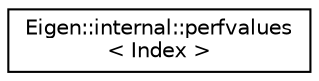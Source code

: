 digraph "Graphical Class Hierarchy"
{
  edge [fontname="Helvetica",fontsize="10",labelfontname="Helvetica",labelfontsize="10"];
  node [fontname="Helvetica",fontsize="10",shape=record];
  rankdir="LR";
  Node1 [label="Eigen::internal::perfvalues\l\< Index \>",height=0.2,width=0.4,color="black", fillcolor="white", style="filled",URL="$struct_eigen_1_1internal_1_1perfvalues.html"];
}
